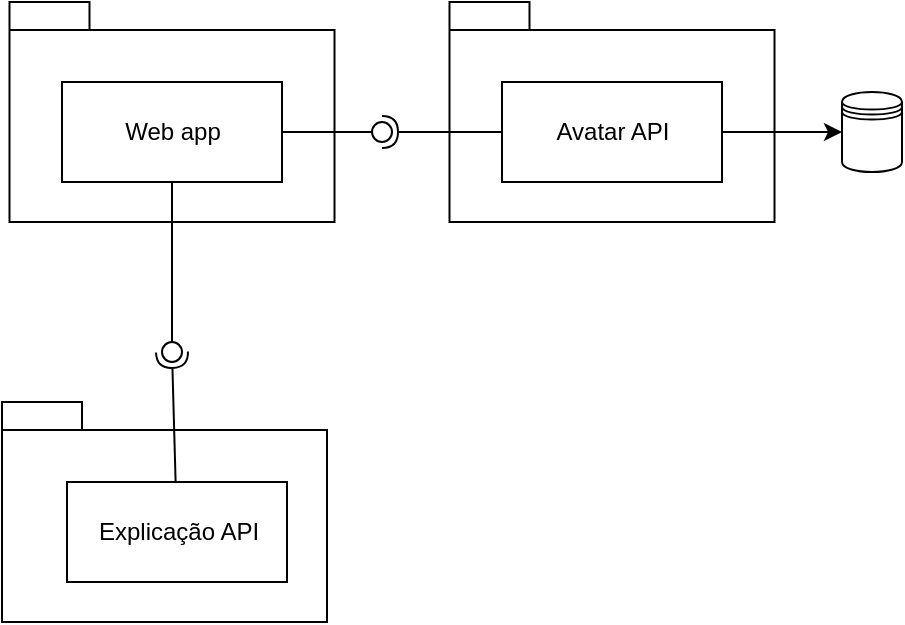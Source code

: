 <mxfile version="12.7.2" type="device"><diagram id="eXkTroYosFLrCr0czudE" name="Page-1"><mxGraphModel dx="1422" dy="800" grid="1" gridSize="10" guides="1" tooltips="1" connect="1" arrows="1" fold="1" page="1" pageScale="1" pageWidth="827" pageHeight="1169" math="0" shadow="0"><root><mxCell id="0"/><mxCell id="1" parent="0"/><mxCell id="oNnWTop1TqYspNfyi24t-17" value="package" style="shape=folder;fontStyle=1;spacingTop=10;tabWidth=40;tabHeight=14;tabPosition=left;html=1;" vertex="1" parent="1"><mxGeometry x="140" y="440" width="162.5" height="110" as="geometry"/></mxCell><mxCell id="oNnWTop1TqYspNfyi24t-18" value="Explicação API" style="html=1;" vertex="1" parent="1"><mxGeometry x="172.5" y="480" width="110" height="50" as="geometry"/></mxCell><mxCell id="oNnWTop1TqYspNfyi24t-16" value="package" style="shape=folder;fontStyle=1;spacingTop=10;tabWidth=40;tabHeight=14;tabPosition=left;html=1;" vertex="1" parent="1"><mxGeometry x="363.75" y="240" width="162.5" height="110" as="geometry"/></mxCell><mxCell id="oNnWTop1TqYspNfyi24t-15" value="package" style="shape=folder;fontStyle=1;spacingTop=10;tabWidth=40;tabHeight=14;tabPosition=left;html=1;" vertex="1" parent="1"><mxGeometry x="143.75" y="240" width="162.5" height="110" as="geometry"/></mxCell><mxCell id="oNnWTop1TqYspNfyi24t-2" value="Web app" style="html=1;" vertex="1" parent="1"><mxGeometry x="170" y="280" width="110" height="50" as="geometry"/></mxCell><mxCell id="oNnWTop1TqYspNfyi24t-6" value="" style="rounded=0;orthogonalLoop=1;jettySize=auto;html=1;endArrow=none;endFill=0;exitX=0.5;exitY=1;exitDx=0;exitDy=0;" edge="1" target="oNnWTop1TqYspNfyi24t-8" parent="1" source="oNnWTop1TqYspNfyi24t-2"><mxGeometry relative="1" as="geometry"><mxPoint x="360" y="405" as="sourcePoint"/></mxGeometry></mxCell><mxCell id="oNnWTop1TqYspNfyi24t-7" value="" style="rounded=0;orthogonalLoop=1;jettySize=auto;html=1;endArrow=halfCircle;endFill=0;entryX=0.5;entryY=0.5;entryDx=0;entryDy=0;endSize=6;strokeWidth=1;" edge="1" target="oNnWTop1TqYspNfyi24t-8" parent="1" source="oNnWTop1TqYspNfyi24t-18"><mxGeometry relative="1" as="geometry"><mxPoint x="225" y="470" as="sourcePoint"/></mxGeometry></mxCell><mxCell id="oNnWTop1TqYspNfyi24t-8" value="" style="ellipse;whiteSpace=wrap;html=1;fontFamily=Helvetica;fontSize=12;fontColor=#000000;align=center;strokeColor=#000000;fillColor=#ffffff;points=[];aspect=fixed;resizable=0;" vertex="1" parent="1"><mxGeometry x="220" y="410" width="10" height="10" as="geometry"/></mxCell><mxCell id="oNnWTop1TqYspNfyi24t-9" value="" style="rounded=0;orthogonalLoop=1;jettySize=auto;html=1;endArrow=none;endFill=0;" edge="1" target="oNnWTop1TqYspNfyi24t-11" parent="1"><mxGeometry relative="1" as="geometry"><mxPoint x="280" y="305" as="sourcePoint"/></mxGeometry></mxCell><mxCell id="oNnWTop1TqYspNfyi24t-10" value="" style="rounded=0;orthogonalLoop=1;jettySize=auto;html=1;endArrow=halfCircle;endFill=0;entryX=0.5;entryY=0.5;entryDx=0;entryDy=0;endSize=6;strokeWidth=1;" edge="1" target="oNnWTop1TqYspNfyi24t-11" parent="1"><mxGeometry relative="1" as="geometry"><mxPoint x="390" y="305" as="sourcePoint"/></mxGeometry></mxCell><mxCell id="oNnWTop1TqYspNfyi24t-11" value="" style="ellipse;whiteSpace=wrap;html=1;fontFamily=Helvetica;fontSize=12;fontColor=#000000;align=center;strokeColor=#000000;fillColor=#ffffff;points=[];aspect=fixed;resizable=0;" vertex="1" parent="1"><mxGeometry x="325" y="300" width="10" height="10" as="geometry"/></mxCell><mxCell id="oNnWTop1TqYspNfyi24t-14" style="edgeStyle=orthogonalEdgeStyle;rounded=0;orthogonalLoop=1;jettySize=auto;html=1;entryX=0;entryY=0.5;entryDx=0;entryDy=0;" edge="1" parent="1" source="oNnWTop1TqYspNfyi24t-12" target="oNnWTop1TqYspNfyi24t-13"><mxGeometry relative="1" as="geometry"><mxPoint x="610" y="320" as="targetPoint"/></mxGeometry></mxCell><mxCell id="oNnWTop1TqYspNfyi24t-12" value="Avatar API" style="html=1;" vertex="1" parent="1"><mxGeometry x="390" y="280" width="110" height="50" as="geometry"/></mxCell><mxCell id="oNnWTop1TqYspNfyi24t-13" value="" style="shape=datastore;whiteSpace=wrap;html=1;" vertex="1" parent="1"><mxGeometry x="560" y="285" width="30" height="40" as="geometry"/></mxCell></root></mxGraphModel></diagram></mxfile>